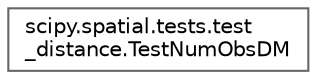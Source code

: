 digraph "Graphical Class Hierarchy"
{
 // LATEX_PDF_SIZE
  bgcolor="transparent";
  edge [fontname=Helvetica,fontsize=10,labelfontname=Helvetica,labelfontsize=10];
  node [fontname=Helvetica,fontsize=10,shape=box,height=0.2,width=0.4];
  rankdir="LR";
  Node0 [id="Node000000",label="scipy.spatial.tests.test\l_distance.TestNumObsDM",height=0.2,width=0.4,color="grey40", fillcolor="white", style="filled",URL="$d0/d9a/classscipy_1_1spatial_1_1tests_1_1test__distance_1_1TestNumObsDM.html",tooltip=" "];
}
